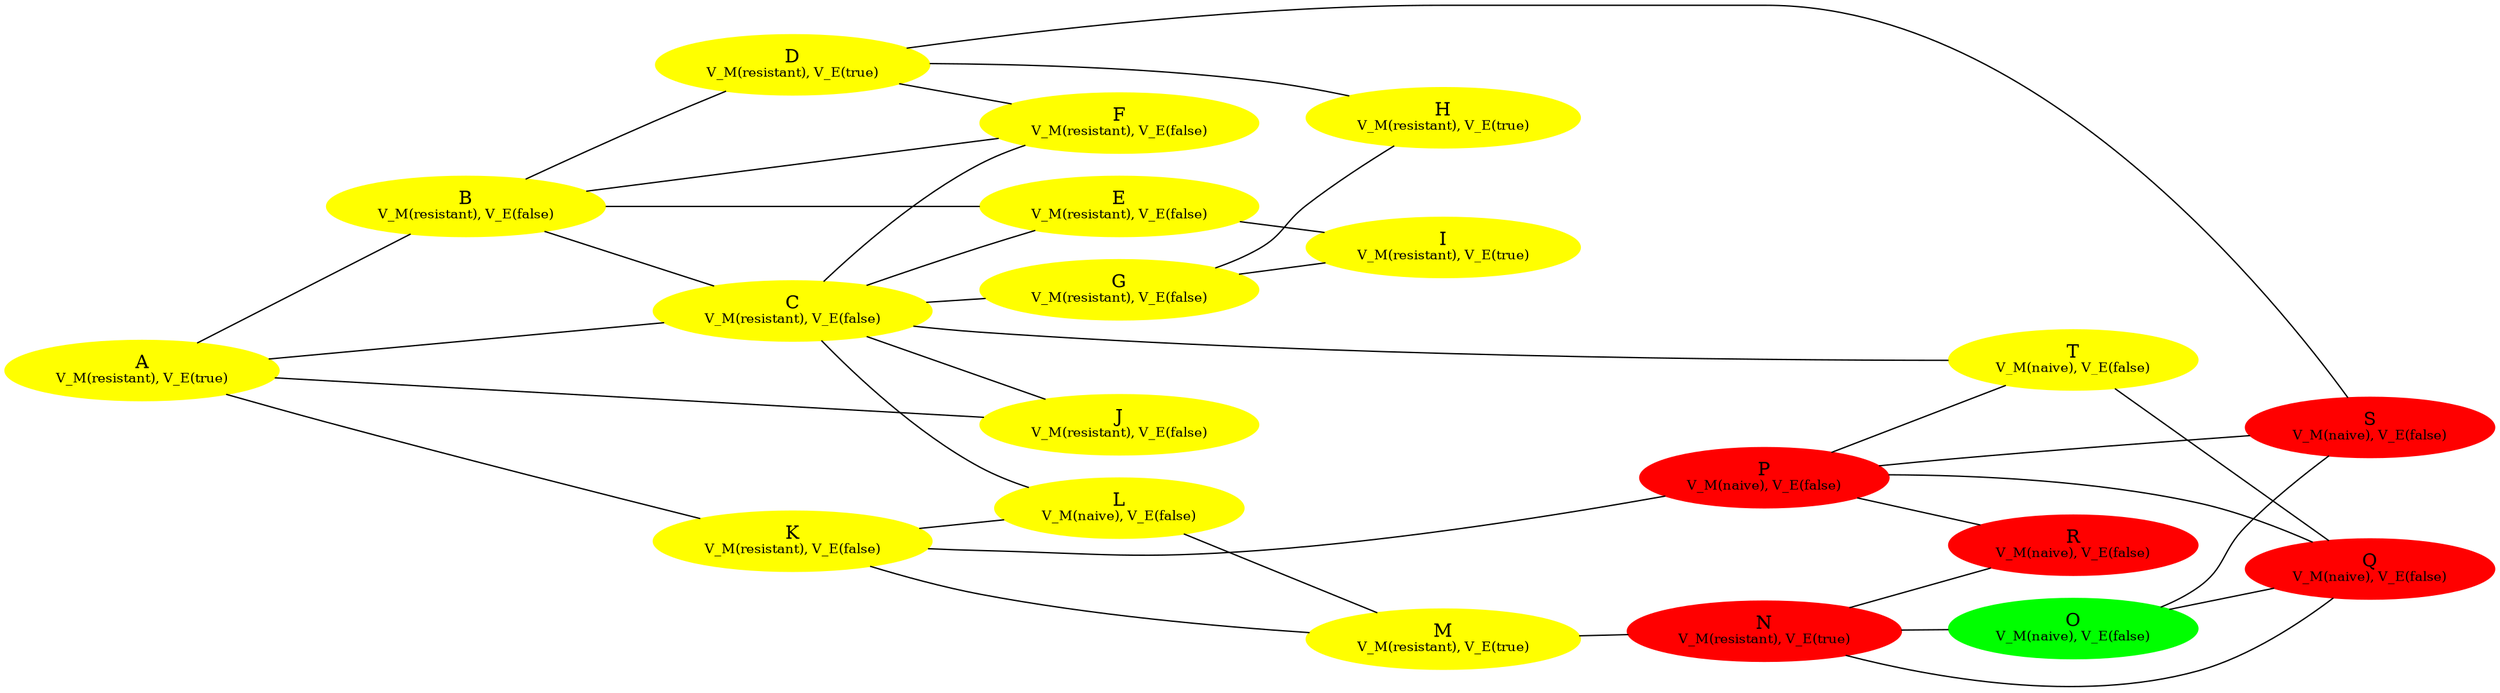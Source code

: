 graph {
 rankdir=LR;
A[label=<A<BR /><FONT POINT-SIZE="10">V_M(resistant), V_E(true)</FONT>>,style=filled, color=yellow];
B[label=<B<BR /><FONT POINT-SIZE="10">V_M(resistant), V_E(false)</FONT>>,style=filled, color=yellow];
C[label=<C<BR /><FONT POINT-SIZE="10">V_M(resistant), V_E(false)</FONT>>,style=filled, color=yellow];
D[label=<D<BR /><FONT POINT-SIZE="10">V_M(resistant), V_E(true)</FONT>>,style=filled, color=yellow];
E[label=<E<BR /><FONT POINT-SIZE="10">V_M(resistant), V_E(false)</FONT>>,style=filled, color=yellow];
F[label=<F<BR /><FONT POINT-SIZE="10">V_M(resistant), V_E(false)</FONT>>,style=filled, color=yellow];
G[label=<G<BR /><FONT POINT-SIZE="10">V_M(resistant), V_E(false)</FONT>>,style=filled, color=yellow];
H[label=<H<BR /><FONT POINT-SIZE="10">V_M(resistant), V_E(true)</FONT>>,style=filled, color=yellow];
I[label=<I<BR /><FONT POINT-SIZE="10">V_M(resistant), V_E(true)</FONT>>,style=filled, color=yellow];
J[label=<J<BR /><FONT POINT-SIZE="10">V_M(resistant), V_E(false)</FONT>>,style=filled, color=yellow];
K[label=<K<BR /><FONT POINT-SIZE="10">V_M(resistant), V_E(false)</FONT>>,style=filled, color=yellow];
L[label=<L<BR /><FONT POINT-SIZE="10">V_M(naive), V_E(false)</FONT>>,style=filled, color=yellow];
M[label=<M<BR /><FONT POINT-SIZE="10">V_M(resistant), V_E(true)</FONT>>,style=filled, color=yellow];
N[label=<N<BR /><FONT POINT-SIZE="10">V_M(resistant), V_E(true)</FONT>>,style=filled, color=red];
O[label=<O<BR /><FONT POINT-SIZE="10">V_M(naive), V_E(false)</FONT>>,style=filled, color=green];
P[label=<P<BR /><FONT POINT-SIZE="10">V_M(naive), V_E(false)</FONT>>,style=filled, color=red];
Q[label=<Q<BR /><FONT POINT-SIZE="10">V_M(naive), V_E(false)</FONT>>,style=filled, color=red];
R[label=<R<BR /><FONT POINT-SIZE="10">V_M(naive), V_E(false)</FONT>>,style=filled, color=red];
S[label=<S<BR /><FONT POINT-SIZE="10">V_M(naive), V_E(false)</FONT>>,style=filled, color=red];
T[label=<T<BR /><FONT POINT-SIZE="10">V_M(naive), V_E(false)</FONT>>,style=filled, color=yellow];
A -- {{B C J K }}
B -- {{D E C F }}
C -- {{F G E L J T }}
D -- {{H F S }}
E -- {{I }}
F -- {{}}
G -- {{H I }}
H -- {{}}
I -- {{}}
J -- {{}}
K -- {{L M P }}
L -- {{M }}
M -- {{N }}
N -- {{R Q O }}
O -- {{Q S }}
P -- {{T S Q R }}
Q -- {{}}
R -- {{}}
S -- {{}}
T -- {{Q }}
}